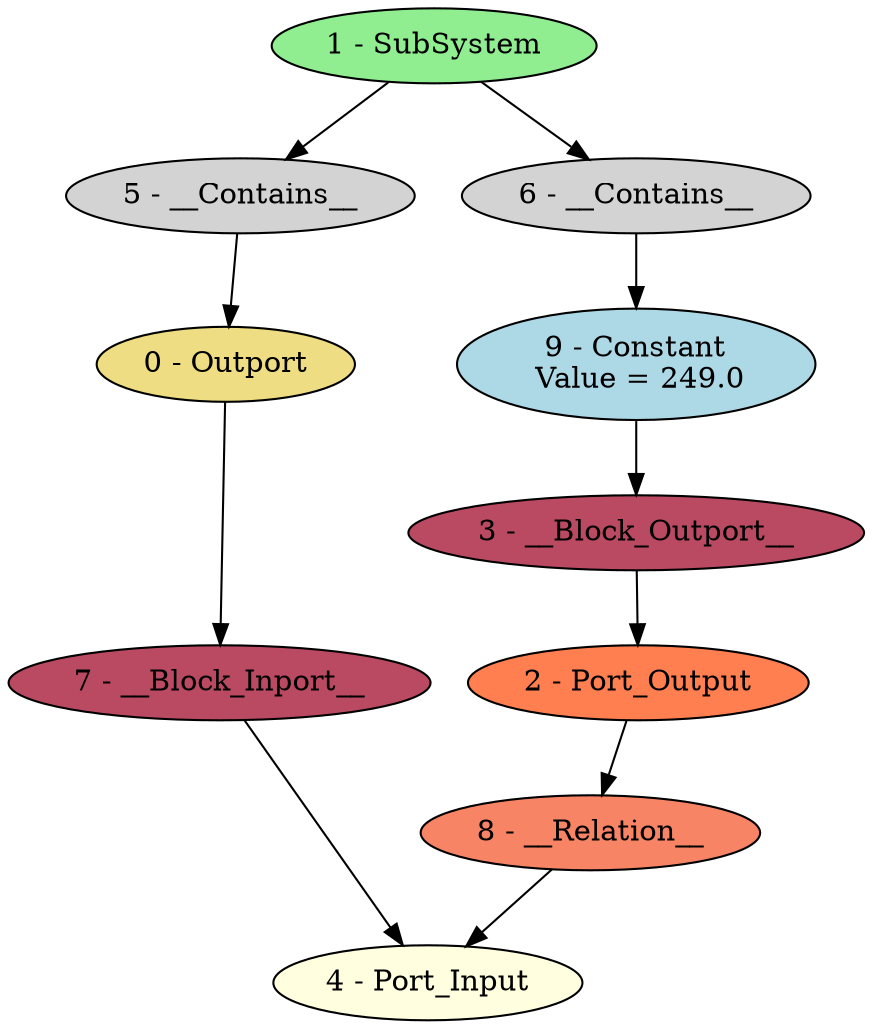 digraph HConst2_opt {
"0 - Outport" [style=filled, fillcolor=lightgoldenrod];
"1 - SubSystem" [style=filled, fillcolor=lightgreen];
"2 - Port_Output" [style=filled, fillcolor=coral];
"3 - __Block_Outport__" [style=filled, fillcolor="#b94a62"];
"4 - Port_Input" [style=filled, fillcolor=lightyellow];
"5 - __Contains__" [style=filled, fillcolor=lightgray];
"6 - __Contains__" [style=filled, fillcolor=lightgray];
"7 - __Block_Inport__" [style=filled, fillcolor="#b94a62"];
"8 - __Relation__" [style=filled, fillcolor="#f78465"];
"9 - Constant\n Value = 249.0" [style=filled, fillcolor=lightblue];
"1 - SubSystem" -> "6 - __Contains__";
"1 - SubSystem" -> "5 - __Contains__";
"2 - Port_Output" -> "8 - __Relation__";
"3 - __Block_Outport__" -> "2 - Port_Output";
"7 - __Block_Inport__" -> "4 - Port_Input";
"5 - __Contains__" -> "0 - Outport";
"6 - __Contains__" -> "9 - Constant\n Value = 249.0";
"0 - Outport" -> "7 - __Block_Inport__";
"8 - __Relation__" -> "4 - Port_Input";
"9 - Constant\n Value = 249.0" -> "3 - __Block_Outport__";
}
